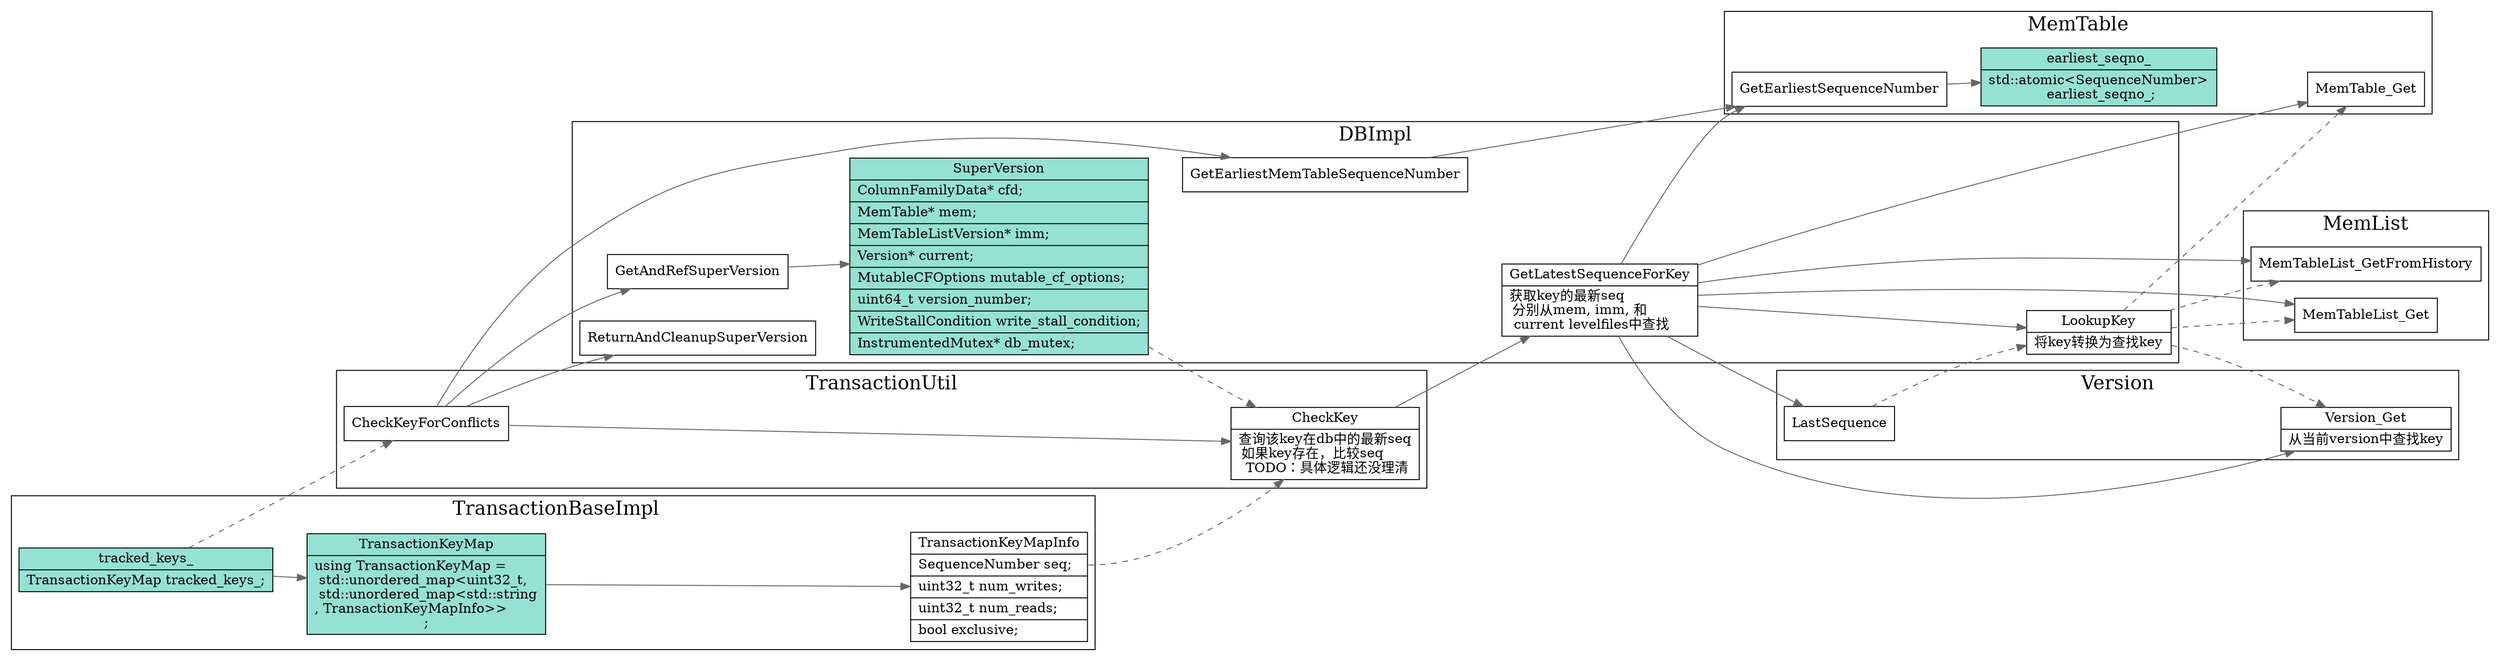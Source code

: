 digraph check_key_conflict {
  node[shape=box];
  edge[color=gray40];
  newrank=true;
  rankdir=LR;
  subgraph cluster_MemTable {
    graph[label="MemTable";fontsize=20;];
    GetEarliestSequenceNumber ->  earliest_seqno_
    earliest_seqno_[
      shape="record";
      fillcolor="#95e1d3"
      style=filled;
      label="{{
        earliest_seqno_|
          std::atomic\<SequenceNumber\>\l earliest_seqno_;
      }}";
    ];
    MemTable_Get;
  } // end of MemTable

  tracked_keys_ -> CheckKeyForConflicts[style=dashed];
  subgraph cluster_TransactionBaseImpl {
    graph[label=" TransactionBaseImpl";fontsize=20;];
    tracked_keys_[
      shape="record";
      fillcolor="#95e1d3"
      style=filled;
      label="{{
        tracked_keys_|
          TransactionKeyMap tracked_keys_;\l
      }}";
    ];
    tracked_keys_ -> TransactionKeyMap -> TransactionKeyMapInfo;
    TransactionKeyMap[
      shape="record";
      fillcolor="#95e1d3"
      style=filled;
      label="{{
        TransactionKeyMap|
          using TransactionKeyMap =\l
          std::unordered_map\<uint32_t,\l
          std::unordered_map\<std::string\l, TransactionKeyMapInfo\>\>\l;
      }}";
    ];
    TransactionKeyMapInfo[
      shape="record";
      label="{{
        TransactionKeyMapInfo|
          <seq> SequenceNumber seq;\l|
          uint32_t num_writes;\l|
          uint32_t num_reads;\l|
          bool exclusive;\l
      }}";
    ];
  } // end of  TransactionBaseImpl
  subgraph cluster_Version {
    graph[label="Version";fontsize=20;];
    LastSequence;
    Version_Get[
      shape="record"
      label="{{
        Version_Get|
        从当前version中查找key\l
      }}"
    ];
  }
  subgraph cluster_MemList {
    graph[label="MemList";fontsize=20;];
    MemTableList_Get;
    MemTableList_GetFromHistory;
  }

  subgraph cluster_DBImpl {
    graph[label="DBImpl";fontsize=20;];
    GetAndRefSuperVersion;
    GetEarliestMemTableSequenceNumber;
    ReturnAndCleanupSuperVersion;
    SuperVersion[
      shape="record";
      fillcolor="#95e1d3"
      style=filled;
      label="{{
        SuperVersion|
          ColumnFamilyData* cfd;\l|
          MemTable* mem;\l|
          MemTableListVersion* imm;\l|
          Version* current;\l|
          MutableCFOptions mutable_cf_options;\l|
          uint64_t version_number;\l|
          WriteStallCondition write_stall_condition;\l|
          InstrumentedMutex* db_mutex;\l
      }}";
    ];
    GetAndRefSuperVersion -> SuperVersion;
    GetEarliestMemTableSequenceNumber -> GetEarliestSequenceNumber;

    GetLatestSequenceForKey[
      shape="record"
      label="{{
        GetLatestSequenceForKey|
        获取key的最新seq\l
        分别从mem, imm, 和\l 
        current levelfiles中查找\l
      }}"
    ];
    GetLatestSequenceForKey -> {
      LastSequence;
      LookupKey;
      MemTable_Get;
      MemTableList_GetFromHistory
      MemTableList_Get;
      Version_Get;
      GetEarliestSequenceNumber;
    }
    LookupKey[
      shape="record"
      label="{{
        LookupKey|
        将key转换为查找key
      }}"
    ];
    LastSequence -> LookupKey[style=dashed];
    LookupKey -> {
      MemTable_Get;
      MemTableList_GetFromHistory
      MemTableList_Get;
      Version_Get;
    }[style=dashed];

  }
  subgraph cluster_TransactionUtil {
    graph[label="TransactionUtil";fontsize=20;];
    CheckKeyForConflicts -> {
      GetAndRefSuperVersion;
      GetEarliestMemTableSequenceNumber;
      CheckKey;
      ReturnAndCleanupSuperVersion;
    };
    TransactionKeyMapInfo:seq -> CheckKey[style=dashed];

    CheckKey[
      shape="record"
      label="{{
        CheckKey|
        查询该key在db中的最新seq\l
        如果key存在，比较seq\l
        TODO：具体逻辑还没理清
      }}"
    ];
    CheckKey -> {
      GetLatestSequenceForKey;
    }
    SuperVersion ->CheckKey[style=dashed];
  }
}
